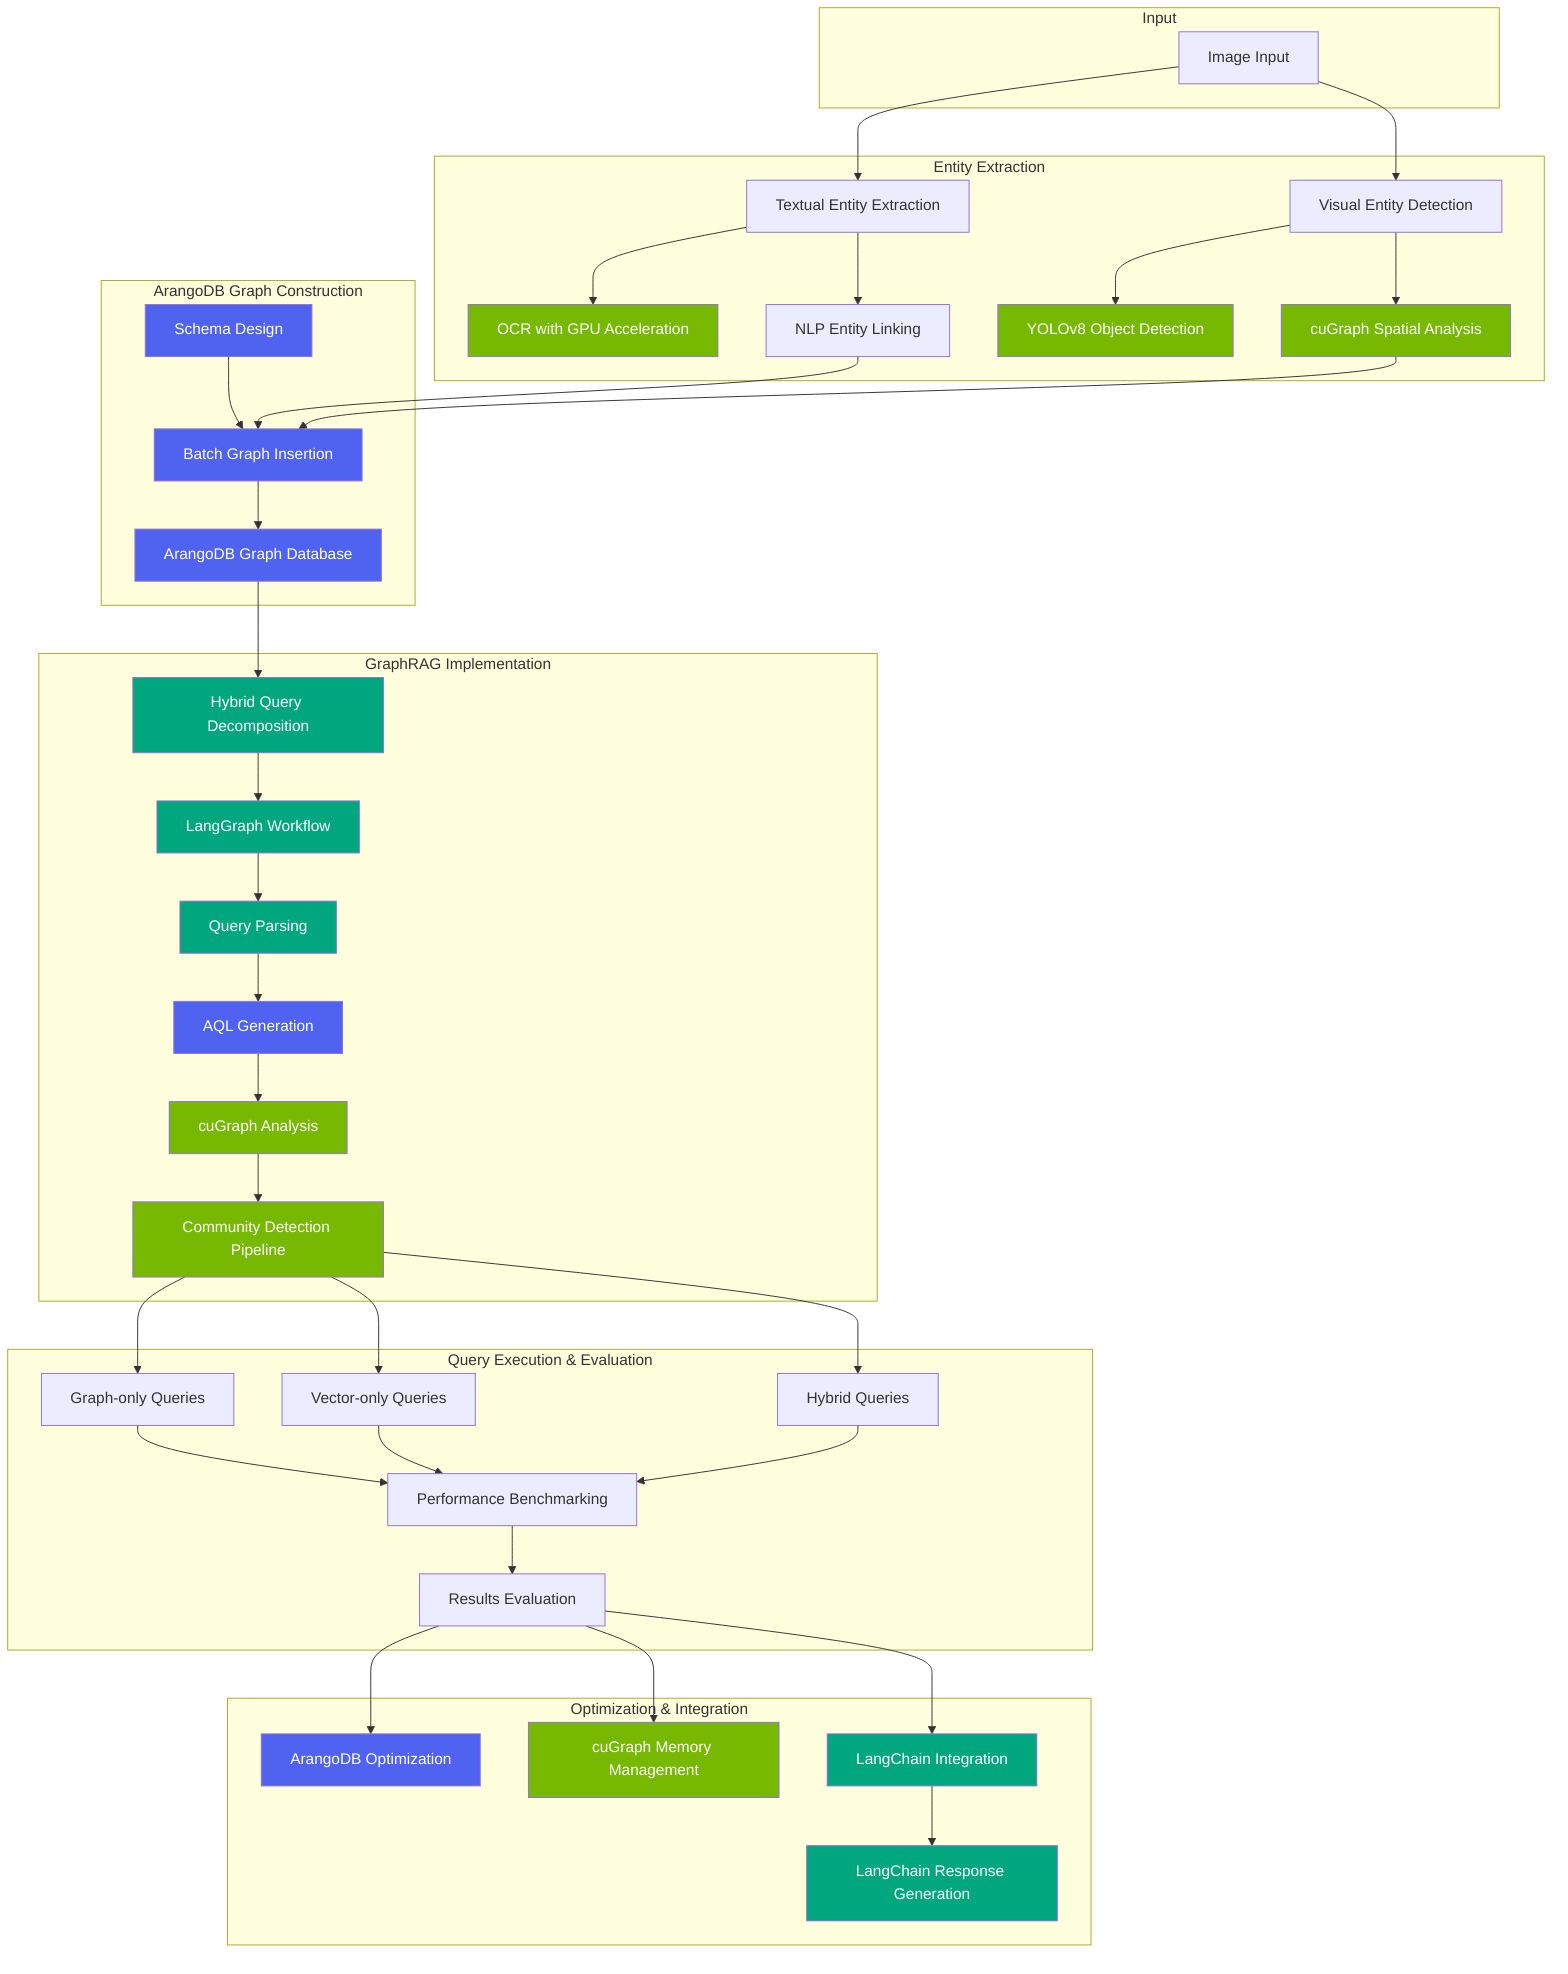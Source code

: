 flowchart TD
    subgraph Input
        A[Image Input]
    end

    subgraph "Entity Extraction"
        B1[Textual Entity Extraction]
        B2[Visual Entity Detection]
        B1_1[OCR with GPU Acceleration]
        B1_2[NLP Entity Linking]
        B2_1[YOLOv8 Object Detection]
        B2_2[cuGraph Spatial Analysis]
        
        B1 --> B1_1
        B1 --> B1_2
        B2 --> B2_1
        B2 --> B2_2
    end
    
    subgraph "ArangoDB Graph Construction"
        C1[Schema Design]
        C2[Batch Graph Insertion]
        C3[ArangoDB Graph Database]
        
        C1 --> C2
        C2 --> C3
    end
    
    subgraph "GraphRAG Implementation"
        D1[Hybrid Query Decomposition]
        D2[LangGraph Workflow]
        D3[Query Parsing]
        D4[AQL Generation]
        D5[cuGraph Analysis]
        D6[Community Detection Pipeline]
        
        D1 --> D2
        D2 --> D3
        D3 --> D4
        D4 --> D5
        D5 --> D6
    end
    
    subgraph "Query Execution & Evaluation"
        E1[Graph-only Queries]
        E2[Vector-only Queries]
        E3[Hybrid Queries]
        E4[Performance Benchmarking]
        E5[Results Evaluation]
        
        E1 --> E4
        E2 --> E4
        E3 --> E4
        E4 --> E5
    end
    
    subgraph "Optimization & Integration"
        F1[ArangoDB Optimization]
        F2[cuGraph Memory Management]
        F3[LangChain Integration]
        F4[LangChain Response Generation]
    end
    
    A --> B1
    A --> B2
    B1_2 --> C2
    B2_2 --> C2
    C3 --> D1
    D6 --> E1
    D6 --> E2
    D6 --> E3
    E5 --> F1
    E5 --> F2
    E5 --> F3
    F3 --> F4
    
    %% Technology stack highlights
    classDef nvidia fill:#76B900,color:white
    classDef arango fill:#5063F0,color:white
    classDef langchain fill:#00A67E,color:white
    
    class B1_1,B2_1,B2_2,D5,D6,F2 nvidia
    class C1,C2,C3,D4,F1 arango
    class D1,D2,D3,F3,F4 langchain